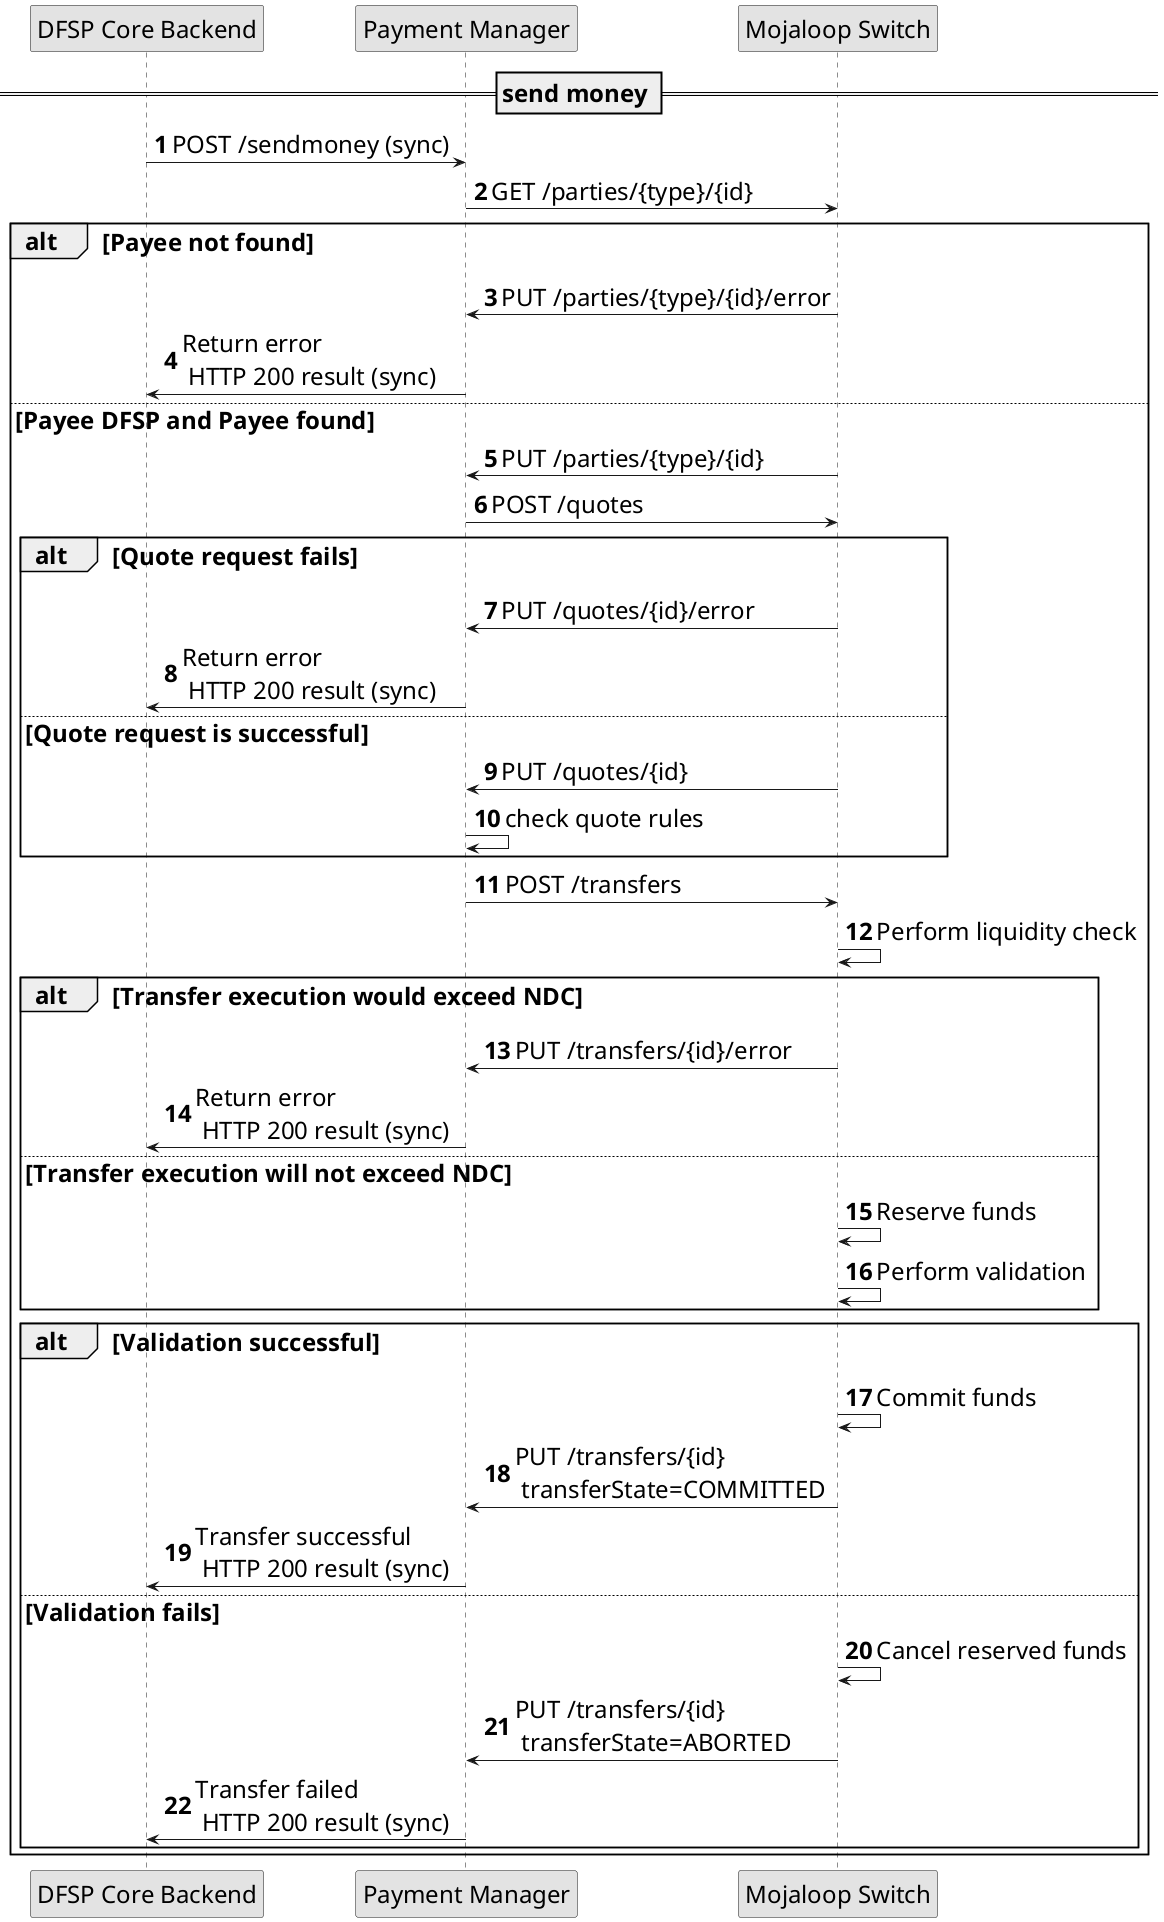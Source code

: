 @startuml

autonumber
skinparam activityFontSize 4
skinparam activityDiamondFontSize 30
skinparam activityArrowFontSize 24
skinparam defaultFontSize 24
skinparam noteFontSize 24
skinparam monochrome true

participant "DFSP Core Backend" as backend

participant "Payment Manager" as sob

participant "Mojaloop Switch" as sw


== send money ==

    backend -> sob: POST /sendmoney (sync)
    sob -> sw: GET /parties/{type}/{id}
    alt Payee not found
    sw -> sob: PUT /parties/{type}/{id}/error
    sob -> backend: Return error \n HTTP 200 result (sync)
    else Payee DFSP and Payee found
    sw -> sob: PUT /parties/{type}/{id}
    sob -> sw: POST /quotes
    alt Quote request fails
    sw -> sob: PUT /quotes/{id}/error
    sob -> backend: Return error \n HTTP 200 result (sync)
    else Quote request is successful
    sw -> sob: PUT /quotes/{id}
    sob -> sob: check quote rules
    end
    sob -> sw: POST /transfers
    sw -> sw: Perform liquidity check
    alt Transfer execution would exceed NDC
    sw -> sob: PUT /transfers/{id}/error
    sob -> backend: Return error \n HTTP 200 result (sync)
    else Transfer execution will not exceed NDC
    sw -> sw: Reserve funds
    sw -> sw: Perform validation
    end
    alt Validation successful
    sw -> sw: Commit funds
    sw -> sob: PUT /transfers/{id} \n transferState=COMMITTED
    sob -> backend: Transfer successful \n HTTP 200 result (sync)
    else Validation fails
    sw -> sw: Cancel reserved funds
    sw -> sob: PUT /transfers/{id} \n transferState=ABORTED
    sob -> backend: Transfer failed \n HTTP 200 result (sync)
    end

    end

@enduml